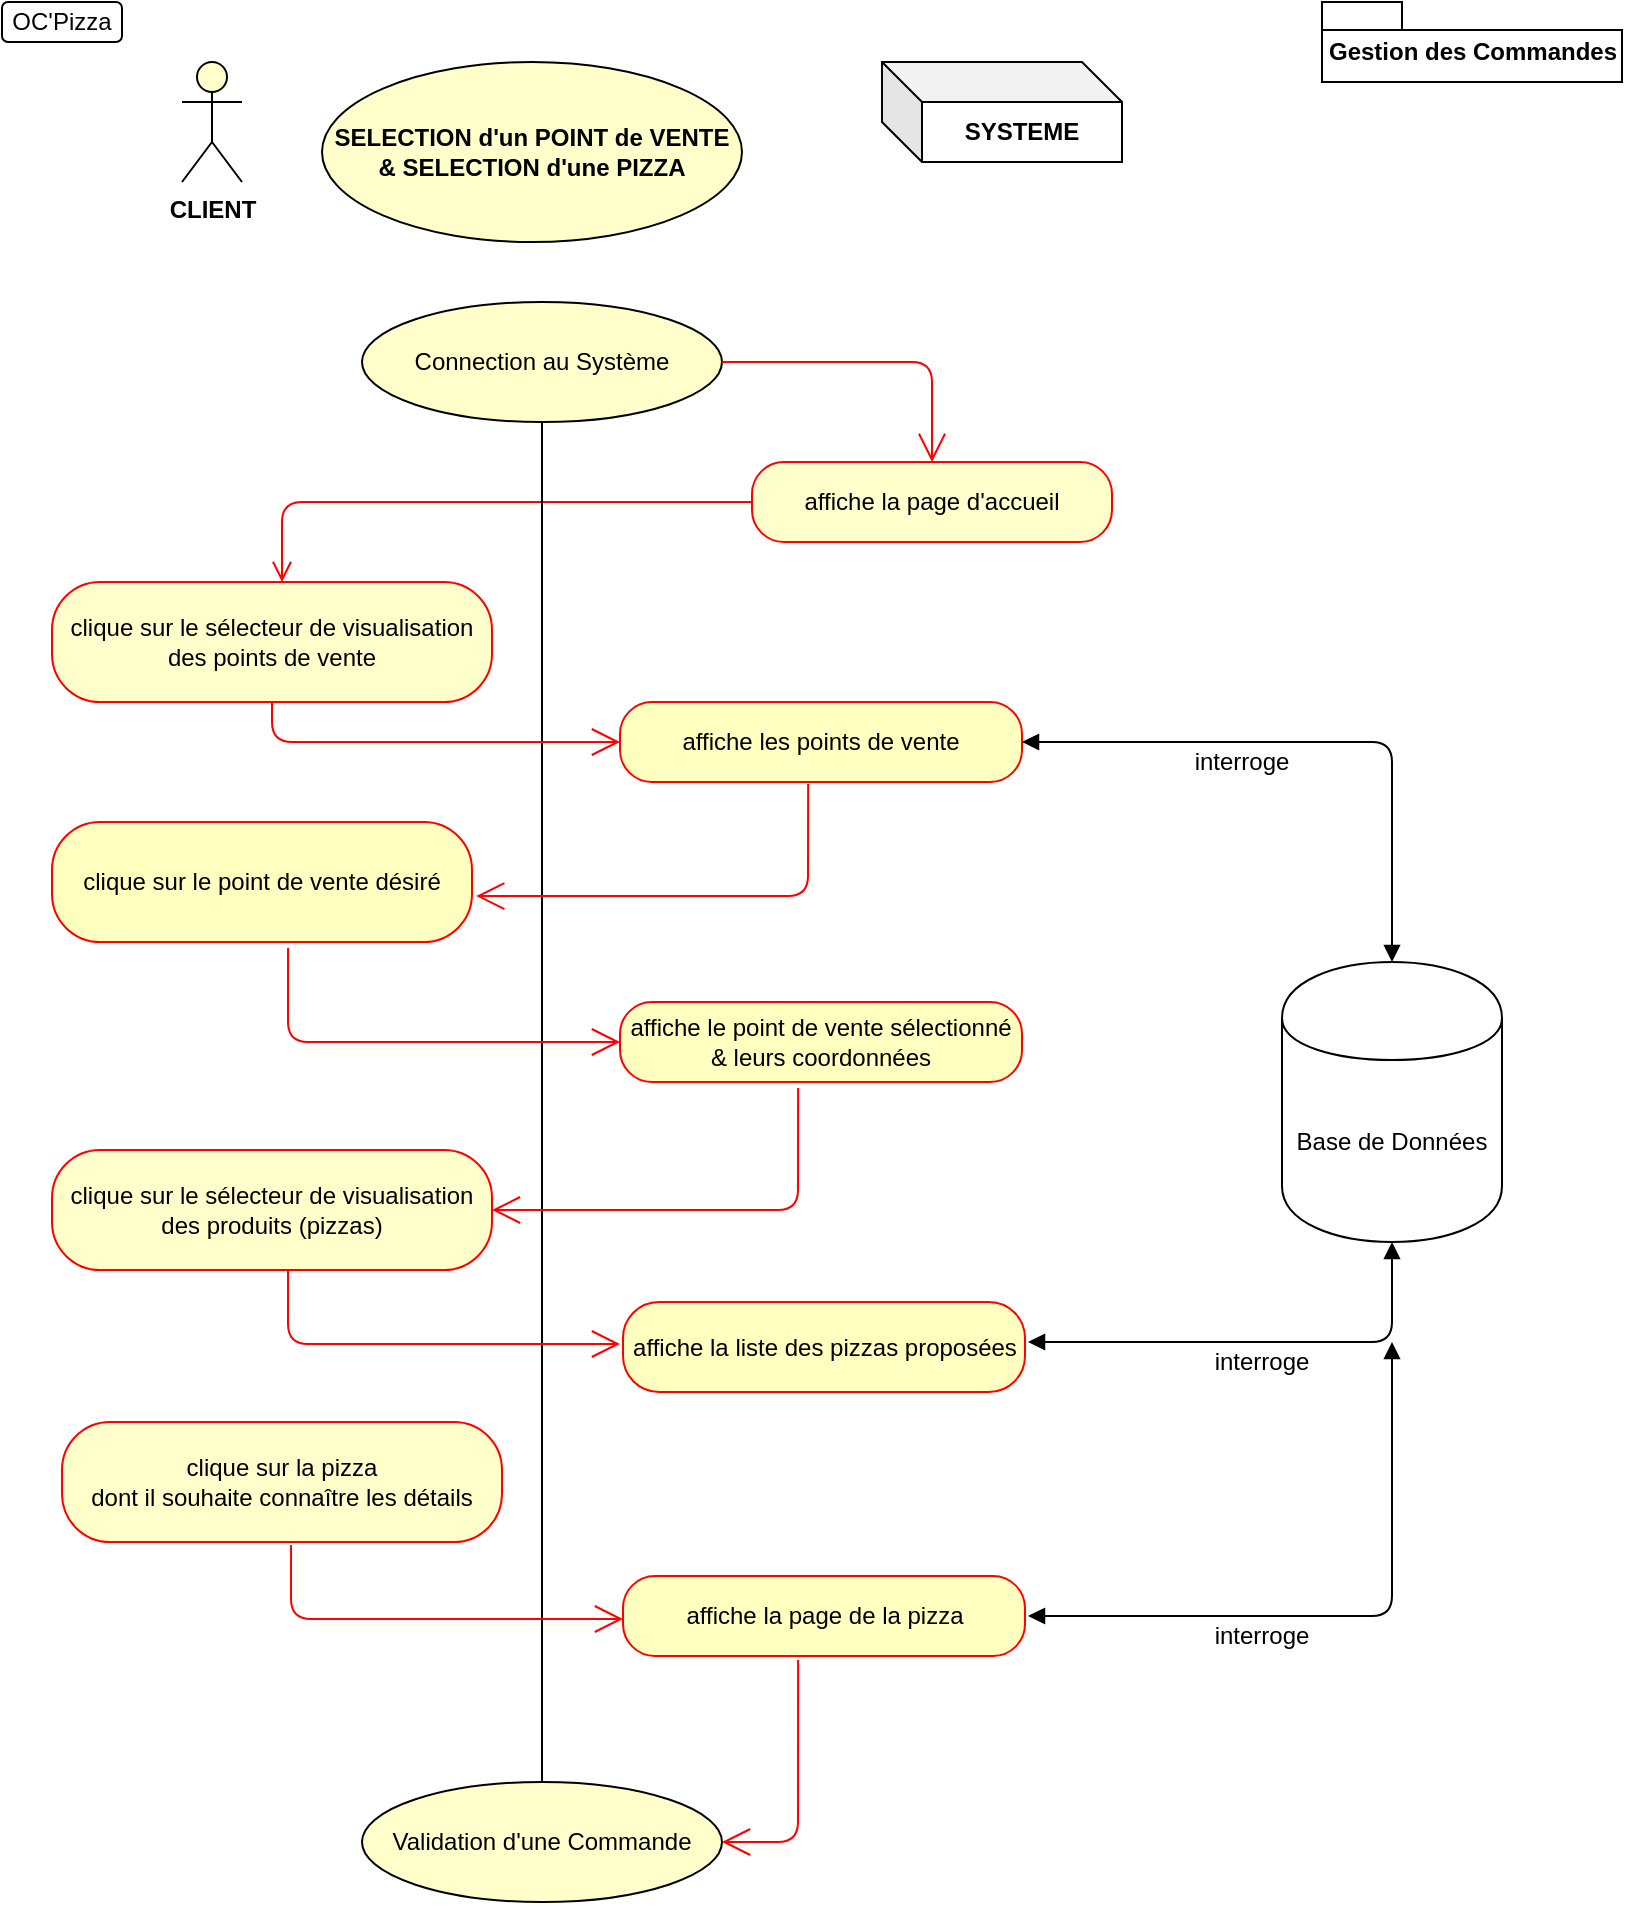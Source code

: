 <mxfile version="12.3.0" type="device" pages="1"><diagram id="lHSrjqpSZ6BG87zixngd" name="Page-1"><mxGraphModel dx="1084" dy="651" grid="1" gridSize="10" guides="1" tooltips="1" connect="1" arrows="1" fold="1" page="1" pageScale="1" pageWidth="827" pageHeight="1169" math="0" shadow="0"><root><mxCell id="0"/><mxCell id="1" parent="0"/><mxCell id="UW0DL-U-CwK31yY08B6N-2" value="OC'Pizza" style="rounded=1;whiteSpace=wrap;html=1;" parent="1" vertex="1"><mxGeometry x="10" y="10" width="60" height="20" as="geometry"/></mxCell><mxCell id="UW0DL-U-CwK31yY08B6N-7" value="&lt;b&gt;CLIENT&lt;/b&gt;" style="shape=umlActor;verticalLabelPosition=bottom;labelBackgroundColor=#ffffff;verticalAlign=top;html=1;outlineConnect=0;fillColor=#FFFFCC;" parent="1" vertex="1"><mxGeometry x="100" y="40" width="30" height="60" as="geometry"/></mxCell><mxCell id="UW0DL-U-CwK31yY08B6N-12" value="&lt;b&gt;SELECTION d'un POINT de VENTE&lt;br&gt;&amp;amp; SELECTION d'une PIZZA&lt;br&gt;&lt;/b&gt;" style="ellipse;whiteSpace=wrap;html=1;fillColor=#FFFFCC;" parent="1" vertex="1"><mxGeometry x="170" y="40" width="210" height="90" as="geometry"/></mxCell><mxCell id="UW0DL-U-CwK31yY08B6N-14" value="&lt;b&gt;SYSTEME&lt;/b&gt;" style="shape=cube;whiteSpace=wrap;html=1;boundedLbl=1;backgroundOutline=1;darkOpacity=0.05;darkOpacity2=0.1;" parent="1" vertex="1"><mxGeometry x="450" y="40" width="120" height="50" as="geometry"/></mxCell><mxCell id="UW0DL-U-CwK31yY08B6N-15" value="Gestion des Commandes" style="shape=folder;fontStyle=1;spacingTop=10;tabWidth=40;tabHeight=14;tabPosition=left;html=1;" parent="1" vertex="1"><mxGeometry x="670" y="10" width="150" height="40" as="geometry"/></mxCell><mxCell id="UW0DL-U-CwK31yY08B6N-45" value="affiche la page d'accueil" style="rounded=1;whiteSpace=wrap;html=1;arcSize=40;fontColor=#000000;fillColor=#FFFFCC;strokeColor=#ff0000;" parent="1" vertex="1"><mxGeometry x="385" y="240" width="180" height="40" as="geometry"/></mxCell><mxCell id="UW0DL-U-CwK31yY08B6N-46" value="" style="edgeStyle=orthogonalEdgeStyle;html=1;verticalAlign=bottom;endArrow=open;endSize=8;strokeColor=#ff0000;exitX=0;exitY=0.5;exitDx=0;exitDy=0;" parent="1" source="UW0DL-U-CwK31yY08B6N-45" edge="1"><mxGeometry relative="1" as="geometry"><mxPoint x="150" y="300" as="targetPoint"/><mxPoint x="395" y="393" as="sourcePoint"/><Array as="points"><mxPoint x="150" y="260"/></Array></mxGeometry></mxCell><mxCell id="UW0DL-U-CwK31yY08B6N-55" value="affiche la page de la pizza" style="rounded=1;whiteSpace=wrap;html=1;arcSize=40;fontColor=#000000;fillColor=#ffffc0;strokeColor=#ff0000;" parent="1" vertex="1"><mxGeometry x="320.5" y="797" width="201" height="40" as="geometry"/></mxCell><mxCell id="UW0DL-U-CwK31yY08B6N-57" value="Base de Données" style="shape=cylinder;whiteSpace=wrap;html=1;boundedLbl=1;backgroundOutline=1;" parent="1" vertex="1"><mxGeometry x="650" y="490" width="110" height="140" as="geometry"/></mxCell><mxCell id="UW0DL-U-CwK31yY08B6N-71" value="interroge" style="text;html=1;strokeColor=none;fillColor=none;align=center;verticalAlign=middle;whiteSpace=wrap;rounded=0;" parent="1" vertex="1"><mxGeometry x="620" y="680" width="40" height="20" as="geometry"/></mxCell><mxCell id="UW0DL-U-CwK31yY08B6N-86" value="Connection au Système" style="ellipse;whiteSpace=wrap;html=1;fillColor=#FFFFCC;" parent="1" vertex="1"><mxGeometry x="190" y="160" width="180" height="60" as="geometry"/></mxCell><mxCell id="UW0DL-U-CwK31yY08B6N-87" value="" style="endArrow=none;html=1;exitX=0.5;exitY=1;exitDx=0;exitDy=0;" parent="1" source="45S_rSjD3-bMnZaHqtL3-1" edge="1"><mxGeometry width="50" height="50" relative="1" as="geometry"><mxPoint x="280" y="980" as="sourcePoint"/><mxPoint x="280" y="220" as="targetPoint"/></mxGeometry></mxCell><mxCell id="UW0DL-U-CwK31yY08B6N-100" value="" style="endArrow=open;endFill=1;endSize=12;html=1;strokeColor=#FF0000;exitX=1;exitY=0.5;exitDx=0;exitDy=0;entryX=0.5;entryY=0;entryDx=0;entryDy=0;" parent="1" source="UW0DL-U-CwK31yY08B6N-86" target="UW0DL-U-CwK31yY08B6N-45" edge="1"><mxGeometry width="160" relative="1" as="geometry"><mxPoint x="327" y="200" as="sourcePoint"/><mxPoint x="480" y="190" as="targetPoint"/><Array as="points"><mxPoint x="475" y="190"/></Array></mxGeometry></mxCell><mxCell id="q0spnzcWZYf3-ZV5I8qm-6" value="" style="endArrow=open;endFill=1;endSize=12;html=1;strokeColor=#FF0000;entryX=0;entryY=0.5;entryDx=0;entryDy=0;exitX=0.5;exitY=1;exitDx=0;exitDy=0;" parent="1" source="EKnbU9fc6sMYhkqyjJp1-2" target="EKnbU9fc6sMYhkqyjJp1-3" edge="1"><mxGeometry width="160" relative="1" as="geometry"><mxPoint x="150" y="380" as="sourcePoint"/><mxPoint x="150" y="415" as="targetPoint"/><Array as="points"><mxPoint x="145" y="380"/></Array></mxGeometry></mxCell><mxCell id="EKnbU9fc6sMYhkqyjJp1-2" value="clique sur le sélecteur de visualisation des points de vente" style="rounded=1;whiteSpace=wrap;html=1;arcSize=40;fontColor=#000000;fillColor=#FFFFCC;strokeColor=#ff0000;" parent="1" vertex="1"><mxGeometry x="35" y="300" width="220" height="60" as="geometry"/></mxCell><mxCell id="EKnbU9fc6sMYhkqyjJp1-3" value="affiche les points de vente" style="rounded=1;whiteSpace=wrap;html=1;arcSize=40;fontColor=#000000;fillColor=#ffffc0;strokeColor=#ff0000;" parent="1" vertex="1"><mxGeometry x="319" y="360" width="201" height="40" as="geometry"/></mxCell><mxCell id="EKnbU9fc6sMYhkqyjJp1-6" value="clique sur le point de vente désiré" style="rounded=1;whiteSpace=wrap;html=1;arcSize=40;fontColor=#000000;fillColor=#ffffc0;strokeColor=#ff0000;" parent="1" vertex="1"><mxGeometry x="35" y="420" width="210" height="60" as="geometry"/></mxCell><mxCell id="EKnbU9fc6sMYhkqyjJp1-11" value="" style="endArrow=block;startArrow=block;endFill=1;startFill=1;html=1;strokeColor=#000000;exitX=1;exitY=0.5;exitDx=0;exitDy=0;" parent="1" source="EKnbU9fc6sMYhkqyjJp1-3" edge="1"><mxGeometry width="160" relative="1" as="geometry"><mxPoint x="530" y="409.5" as="sourcePoint"/><mxPoint x="705" y="490" as="targetPoint"/><Array as="points"><mxPoint x="705" y="380"/></Array></mxGeometry></mxCell><mxCell id="EKnbU9fc6sMYhkqyjJp1-12" value="interroge" style="text;html=1;strokeColor=none;fillColor=none;align=center;verticalAlign=middle;whiteSpace=wrap;rounded=0;" parent="1" vertex="1"><mxGeometry x="610" y="380" width="40" height="20" as="geometry"/></mxCell><mxCell id="EKnbU9fc6sMYhkqyjJp1-13" value="affiche le point de vente sélectionné&lt;br&gt;&amp;amp; leurs coordonnées" style="rounded=1;whiteSpace=wrap;html=1;arcSize=40;fontColor=#000000;fillColor=#ffffc0;strokeColor=#ff0000;" parent="1" vertex="1"><mxGeometry x="319" y="510" width="201" height="40" as="geometry"/></mxCell><mxCell id="EKnbU9fc6sMYhkqyjJp1-14" value="" style="endArrow=open;endFill=1;endSize=12;html=1;strokeColor=#FF0000;exitX=0.562;exitY=1.05;exitDx=0;exitDy=0;exitPerimeter=0;entryX=0;entryY=0.5;entryDx=0;entryDy=0;" parent="1" source="EKnbU9fc6sMYhkqyjJp1-6" target="EKnbU9fc6sMYhkqyjJp1-13" edge="1"><mxGeometry width="160" relative="1" as="geometry"><mxPoint x="80" y="584" as="sourcePoint"/><mxPoint x="240" y="584" as="targetPoint"/><Array as="points"><mxPoint x="153" y="530"/></Array></mxGeometry></mxCell><mxCell id="EKnbU9fc6sMYhkqyjJp1-15" value="" style="endArrow=block;startArrow=block;endFill=1;startFill=1;html=1;strokeColor=#000000;entryX=0.5;entryY=1;entryDx=0;entryDy=0;" parent="1" target="UW0DL-U-CwK31yY08B6N-57" edge="1"><mxGeometry width="160" relative="1" as="geometry"><mxPoint x="523" y="680" as="sourcePoint"/><mxPoint x="697.5" y="719.5" as="targetPoint"/><Array as="points"><mxPoint x="705" y="680"/></Array></mxGeometry></mxCell><mxCell id="EKnbU9fc6sMYhkqyjJp1-16" value="clique sur le sélecteur de visualisation des produits (pizzas)" style="rounded=1;whiteSpace=wrap;html=1;arcSize=40;fontColor=#000000;fillColor=#FFFFCC;strokeColor=#ff0000;" parent="1" vertex="1"><mxGeometry x="35" y="584" width="220" height="60" as="geometry"/></mxCell><mxCell id="EKnbU9fc6sMYhkqyjJp1-17" value="affiche la liste des pizzas proposées" style="rounded=1;whiteSpace=wrap;html=1;arcSize=40;fontColor=#000000;fillColor=#ffffc0;strokeColor=#ff0000;" parent="1" vertex="1"><mxGeometry x="320.5" y="660" width="201" height="45" as="geometry"/></mxCell><mxCell id="EKnbU9fc6sMYhkqyjJp1-18" value="" style="endArrow=open;endFill=1;endSize=12;html=1;strokeColor=#FF0000;exitX=0.562;exitY=1.05;exitDx=0;exitDy=0;exitPerimeter=0;entryX=0;entryY=0.5;entryDx=0;entryDy=0;" parent="1" edge="1"><mxGeometry width="160" relative="1" as="geometry"><mxPoint x="153.02" y="644" as="sourcePoint"/><mxPoint x="319" y="681" as="targetPoint"/><Array as="points"><mxPoint x="153" y="681"/></Array></mxGeometry></mxCell><mxCell id="EKnbU9fc6sMYhkqyjJp1-20" value="" style="endArrow=open;endFill=1;endSize=12;html=1;strokeColor=#FF0000;exitX=0.443;exitY=1.075;exitDx=0;exitDy=0;exitPerimeter=0;entryX=1;entryY=0.5;entryDx=0;entryDy=0;" parent="1" source="EKnbU9fc6sMYhkqyjJp1-13" target="EKnbU9fc6sMYhkqyjJp1-16" edge="1"><mxGeometry width="160" relative="1" as="geometry"><mxPoint x="470" y="640" as="sourcePoint"/><mxPoint x="310" y="640" as="targetPoint"/><Array as="points"><mxPoint x="408" y="614"/></Array></mxGeometry></mxCell><mxCell id="EKnbU9fc6sMYhkqyjJp1-21" value="" style="endArrow=open;endFill=1;endSize=12;html=1;strokeColor=#FF0000;exitX=0.468;exitY=1.025;exitDx=0;exitDy=0;exitPerimeter=0;entryX=1.01;entryY=0.617;entryDx=0;entryDy=0;entryPerimeter=0;" parent="1" source="EKnbU9fc6sMYhkqyjJp1-3" target="EKnbU9fc6sMYhkqyjJp1-6" edge="1"><mxGeometry width="160" relative="1" as="geometry"><mxPoint x="413.043" y="430" as="sourcePoint"/><mxPoint x="255" y="497" as="targetPoint"/><Array as="points"><mxPoint x="413" y="457"/></Array></mxGeometry></mxCell><mxCell id="EKnbU9fc6sMYhkqyjJp1-22" value="clique sur la pizza&lt;br&gt;dont il souhaite connaître les détails" style="rounded=1;whiteSpace=wrap;html=1;arcSize=40;fontColor=#000000;fillColor=#FFFFCC;strokeColor=#ff0000;" parent="1" vertex="1"><mxGeometry x="40" y="720" width="220" height="60" as="geometry"/></mxCell><mxCell id="EKnbU9fc6sMYhkqyjJp1-24" value="" style="endArrow=open;endFill=1;endSize=12;html=1;strokeColor=#FF0000;exitX=0.562;exitY=1.05;exitDx=0;exitDy=0;exitPerimeter=0;entryX=0;entryY=0.5;entryDx=0;entryDy=0;" parent="1" edge="1"><mxGeometry width="160" relative="1" as="geometry"><mxPoint x="154.52" y="781.5" as="sourcePoint"/><mxPoint x="320.5" y="818.5" as="targetPoint"/><Array as="points"><mxPoint x="154.5" y="818.5"/></Array></mxGeometry></mxCell><mxCell id="EKnbU9fc6sMYhkqyjJp1-25" value="" style="endArrow=block;startArrow=block;endFill=1;startFill=1;html=1;strokeColor=#000000;" parent="1" edge="1"><mxGeometry width="160" relative="1" as="geometry"><mxPoint x="523" y="817" as="sourcePoint"/><mxPoint x="705" y="680" as="targetPoint"/><Array as="points"><mxPoint x="705" y="817"/></Array></mxGeometry></mxCell><mxCell id="EKnbU9fc6sMYhkqyjJp1-26" value="interroge" style="text;html=1;strokeColor=none;fillColor=none;align=center;verticalAlign=middle;whiteSpace=wrap;rounded=0;" parent="1" vertex="1"><mxGeometry x="620" y="817" width="40" height="20" as="geometry"/></mxCell><mxCell id="45S_rSjD3-bMnZaHqtL3-1" value="Validation d'une Commande" style="ellipse;whiteSpace=wrap;html=1;fillColor=#FFFFCC;" parent="1" vertex="1"><mxGeometry x="190" y="900" width="180" height="60" as="geometry"/></mxCell><mxCell id="45S_rSjD3-bMnZaHqtL3-2" value="" style="endArrow=open;endFill=1;endSize=12;html=1;strokeColor=#FF0000;exitX=0.443;exitY=1.075;exitDx=0;exitDy=0;exitPerimeter=0;entryX=1;entryY=0.5;entryDx=0;entryDy=0;" parent="1" target="45S_rSjD3-bMnZaHqtL3-1" edge="1"><mxGeometry width="160" relative="1" as="geometry"><mxPoint x="408.043" y="839" as="sourcePoint"/><mxPoint x="255" y="900" as="targetPoint"/><Array as="points"><mxPoint x="408" y="930"/></Array></mxGeometry></mxCell></root></mxGraphModel></diagram></mxfile>